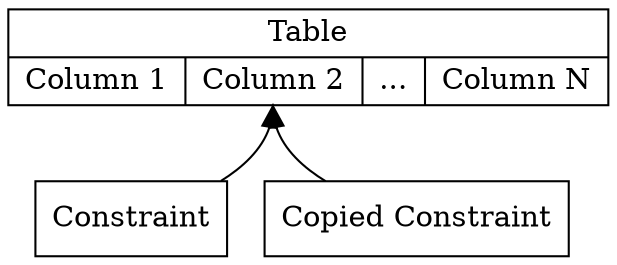digraph G {
    rankdir=BT;
    table [shape=record,label="{Table|{Column 1|<c2> Column 2|...|Column N}}"];
    Constraint [shape=box];
    Constraint2 [shape=box,label="Copied Constraint"];
    Constraint -> table:c2;
    Constraint2 -> table:c2;
}
